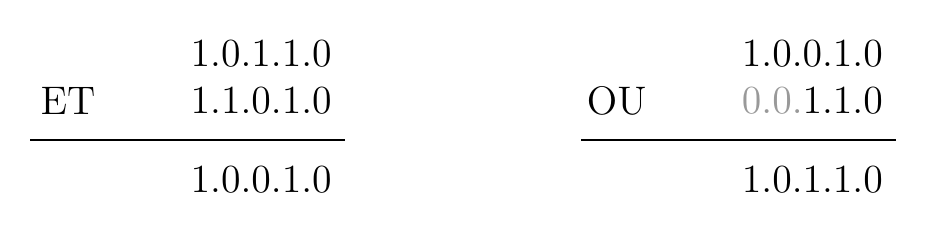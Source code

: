 \begin{tikzpicture}

\Large

\begin{scope}
\node[left] at (0,2.6) {$1.0.1.1.0$};
\node[left] at (0,2) {$1.1.0.1.0$};
\node[left] at (0,1) {$1.0.0.1.0$};
\node[left] at (-3,2) {ET};
\draw[thick] (-4,1.5)--(0,1.5);
\end{scope}

\begin{scope}[xshift=7cm]
\node[left] at (0,2.6) {$1.0.0.1.0$};
\node[left] at (0,2) {{\color{black!40}$0.0.$}$1.1.0$};
\node[left] at (0,1) {$1.0.1.1.0$};
\node[left] at (-3,2) {OU};
\draw[thick] (-4,1.5)--(0,1.5);
\end{scope}

\end{tikzpicture}